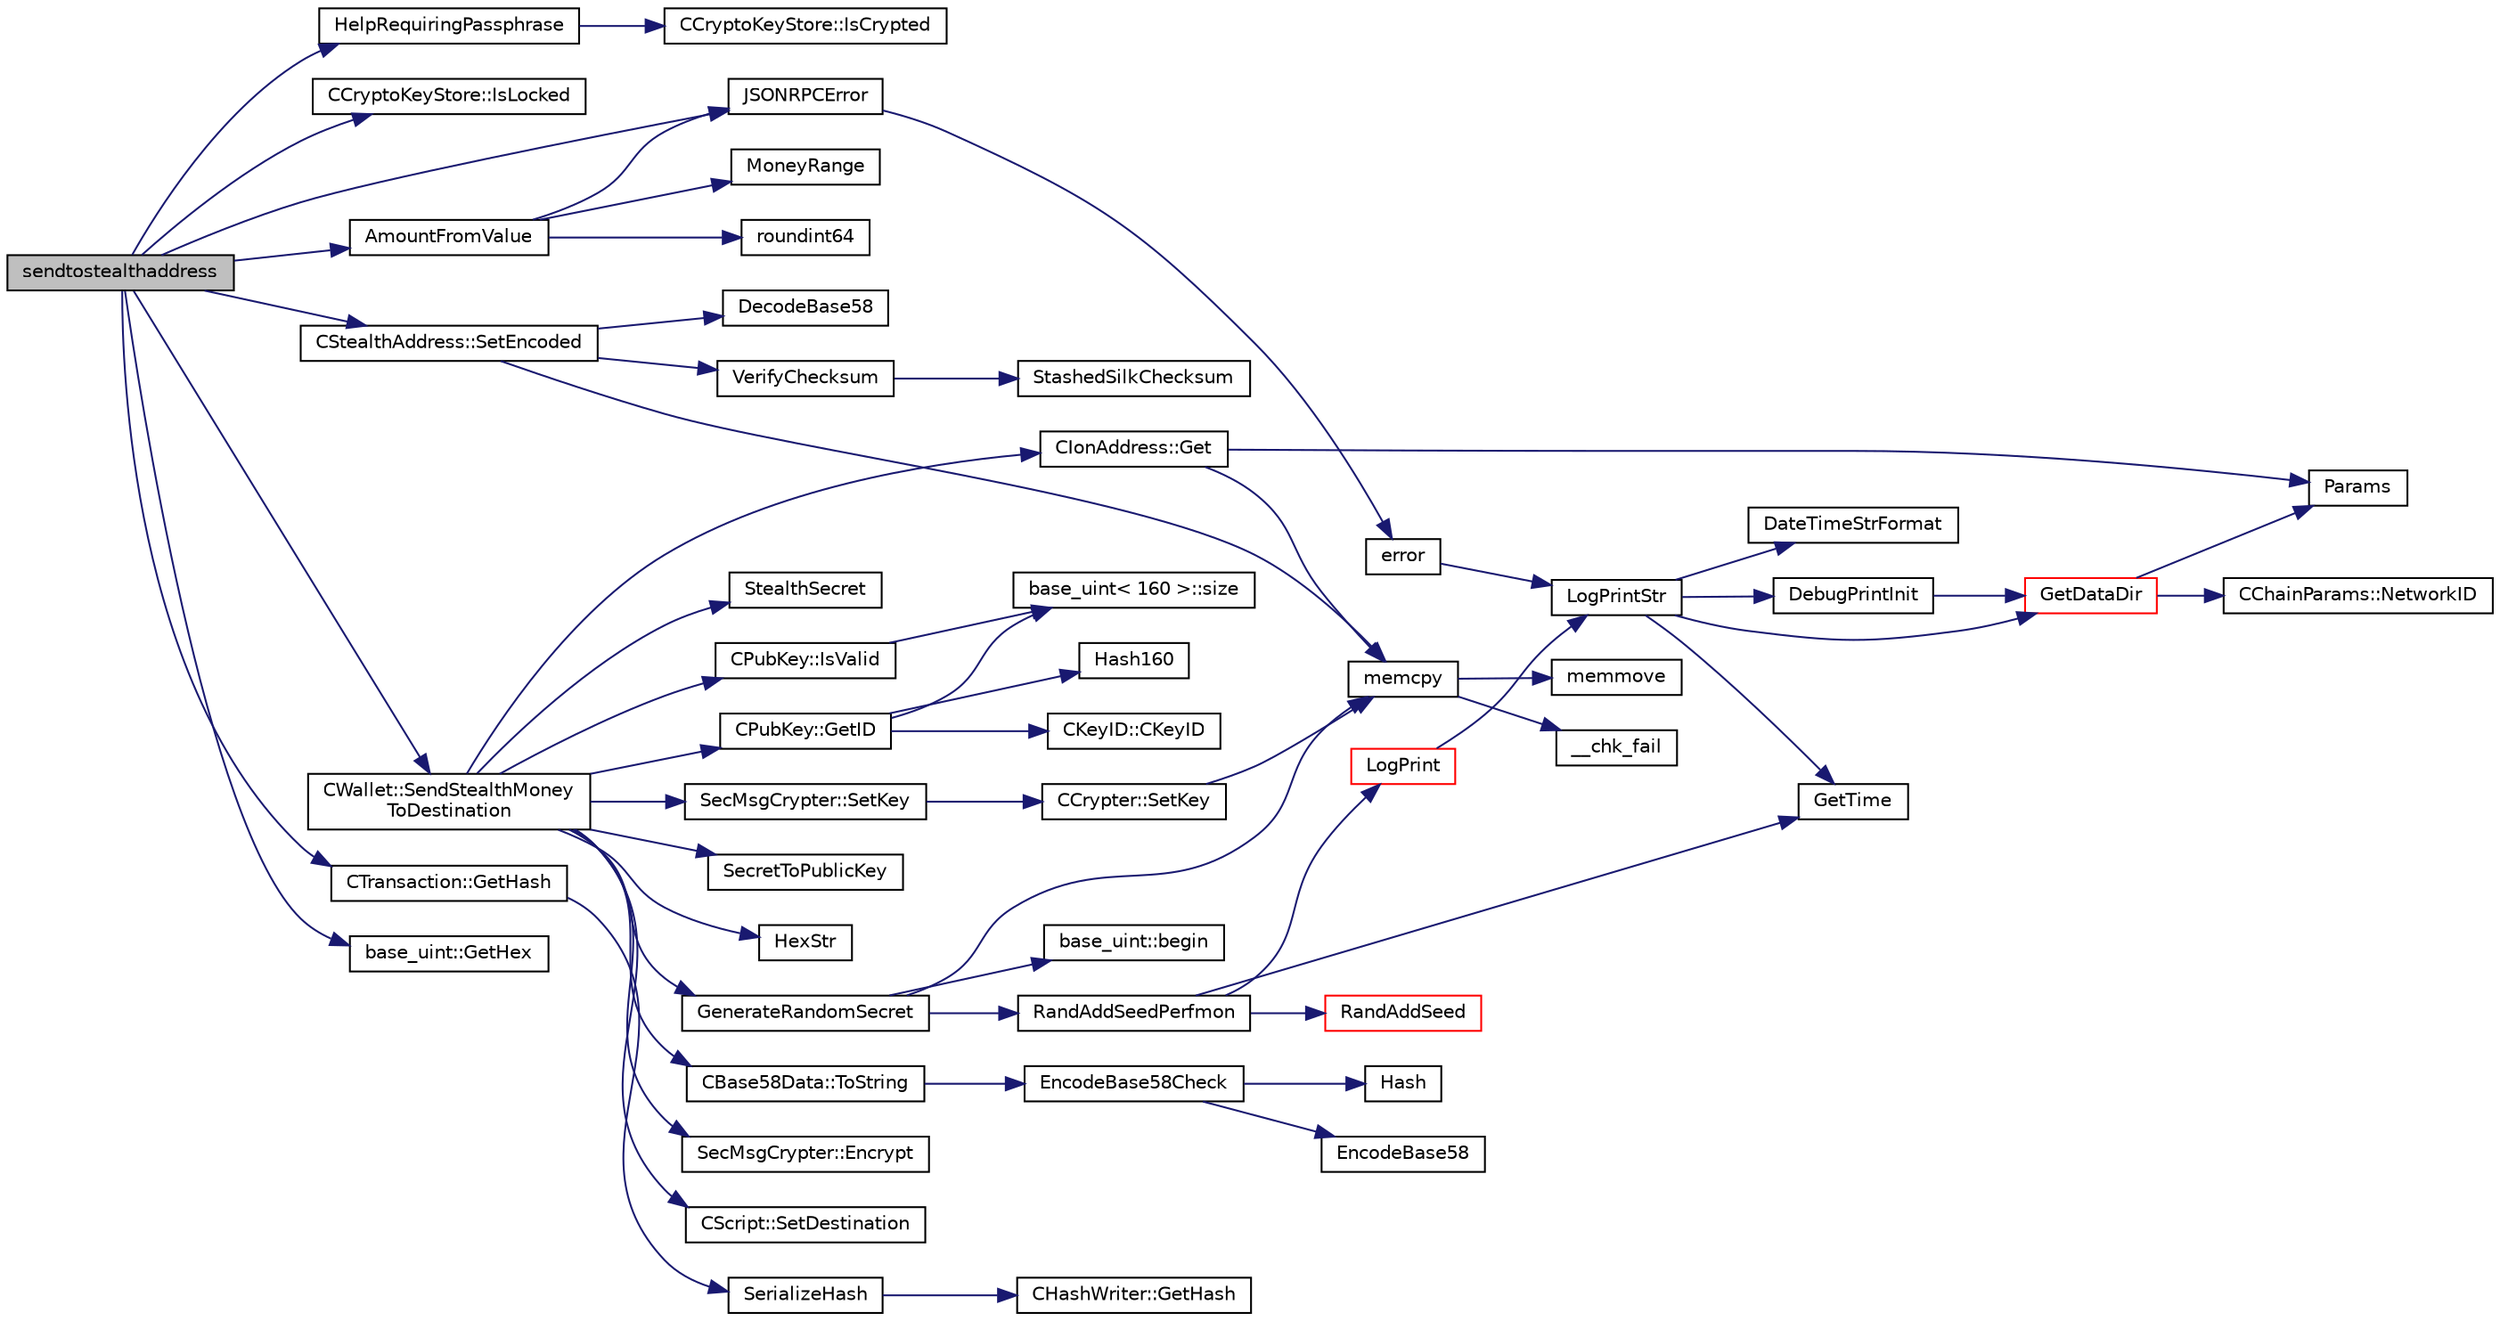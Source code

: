 digraph "sendtostealthaddress"
{
  edge [fontname="Helvetica",fontsize="10",labelfontname="Helvetica",labelfontsize="10"];
  node [fontname="Helvetica",fontsize="10",shape=record];
  rankdir="LR";
  Node2183 [label="sendtostealthaddress",height=0.2,width=0.4,color="black", fillcolor="grey75", style="filled", fontcolor="black"];
  Node2183 -> Node2184 [color="midnightblue",fontsize="10",style="solid",fontname="Helvetica"];
  Node2184 [label="HelpRequiringPassphrase",height=0.2,width=0.4,color="black", fillcolor="white", style="filled",URL="$df/d1d/rpcwallet_8cpp.html#abcfbb0ad9335791f2832c01209b8f12d"];
  Node2184 -> Node2185 [color="midnightblue",fontsize="10",style="solid",fontname="Helvetica"];
  Node2185 [label="CCryptoKeyStore::IsCrypted",height=0.2,width=0.4,color="black", fillcolor="white", style="filled",URL="$db/dad/class_c_crypto_key_store.html#acc8fed44366c98fb481333ca6e867088"];
  Node2183 -> Node2186 [color="midnightblue",fontsize="10",style="solid",fontname="Helvetica"];
  Node2186 [label="CCryptoKeyStore::IsLocked",height=0.2,width=0.4,color="black", fillcolor="white", style="filled",URL="$db/dad/class_c_crypto_key_store.html#a52919fa284a3aa10f1b4bd6018b6dbee"];
  Node2183 -> Node2187 [color="midnightblue",fontsize="10",style="solid",fontname="Helvetica"];
  Node2187 [label="JSONRPCError",height=0.2,width=0.4,color="black", fillcolor="white", style="filled",URL="$d2/d30/rpcprotocol_8cpp.html#a17b1bb111ab339efc951929834766039"];
  Node2187 -> Node2188 [color="midnightblue",fontsize="10",style="solid",fontname="Helvetica"];
  Node2188 [label="error",height=0.2,width=0.4,color="black", fillcolor="white", style="filled",URL="$d8/d3c/util_8h.html#af8985880cf4ef26df0a5aa2ffcb76662"];
  Node2188 -> Node2189 [color="midnightblue",fontsize="10",style="solid",fontname="Helvetica"];
  Node2189 [label="LogPrintStr",height=0.2,width=0.4,color="black", fillcolor="white", style="filled",URL="$d8/d3c/util_8h.html#afd4c3002b2797c0560adddb6af3ca1da"];
  Node2189 -> Node2190 [color="midnightblue",fontsize="10",style="solid",fontname="Helvetica"];
  Node2190 [label="DebugPrintInit",height=0.2,width=0.4,color="black", fillcolor="white", style="filled",URL="$df/d2d/util_8cpp.html#a751ff5f21d880737811136b5e0bcea12"];
  Node2190 -> Node2191 [color="midnightblue",fontsize="10",style="solid",fontname="Helvetica"];
  Node2191 [label="GetDataDir",height=0.2,width=0.4,color="red", fillcolor="white", style="filled",URL="$df/d2d/util_8cpp.html#ab83866a054745d4b30a3948a1b44beba"];
  Node2191 -> Node2192 [color="midnightblue",fontsize="10",style="solid",fontname="Helvetica"];
  Node2192 [label="Params",height=0.2,width=0.4,color="black", fillcolor="white", style="filled",URL="$df/dbf/chainparams_8cpp.html#ace5c5b706d71a324a417dd2db394fd4a",tooltip="Return the currently selected parameters. "];
  Node2191 -> Node2193 [color="midnightblue",fontsize="10",style="solid",fontname="Helvetica"];
  Node2193 [label="CChainParams::NetworkID",height=0.2,width=0.4,color="black", fillcolor="white", style="filled",URL="$d1/d4f/class_c_chain_params.html#a90dc493ec0c0325c98c3ac06eb99862b"];
  Node2189 -> Node2191 [color="midnightblue",fontsize="10",style="solid",fontname="Helvetica"];
  Node2189 -> Node2196 [color="midnightblue",fontsize="10",style="solid",fontname="Helvetica"];
  Node2196 [label="DateTimeStrFormat",height=0.2,width=0.4,color="black", fillcolor="white", style="filled",URL="$df/d2d/util_8cpp.html#a749bc6776c8ec72d7c5e4dea56aee415"];
  Node2189 -> Node2197 [color="midnightblue",fontsize="10",style="solid",fontname="Helvetica"];
  Node2197 [label="GetTime",height=0.2,width=0.4,color="black", fillcolor="white", style="filled",URL="$df/d2d/util_8cpp.html#a46fac5fba8ba905b5f9acb364f5d8c6f"];
  Node2183 -> Node2198 [color="midnightblue",fontsize="10",style="solid",fontname="Helvetica"];
  Node2198 [label="AmountFromValue",height=0.2,width=0.4,color="black", fillcolor="white", style="filled",URL="$d6/d76/rpcserver_8cpp.html#a24a3c6bbc75f2c852a8e7a00df4b2970"];
  Node2198 -> Node2187 [color="midnightblue",fontsize="10",style="solid",fontname="Helvetica"];
  Node2198 -> Node2199 [color="midnightblue",fontsize="10",style="solid",fontname="Helvetica"];
  Node2199 [label="roundint64",height=0.2,width=0.4,color="black", fillcolor="white", style="filled",URL="$d8/d3c/util_8h.html#a27346c9c6df4174d2fa64b798b98eff5"];
  Node2198 -> Node2200 [color="midnightblue",fontsize="10",style="solid",fontname="Helvetica"];
  Node2200 [label="MoneyRange",height=0.2,width=0.4,color="black", fillcolor="white", style="filled",URL="$dd/d2f/amount_8h.html#a12db56a9a1c931941f0943ecbb278aae"];
  Node2183 -> Node2201 [color="midnightblue",fontsize="10",style="solid",fontname="Helvetica"];
  Node2201 [label="CStealthAddress::SetEncoded",height=0.2,width=0.4,color="black", fillcolor="white", style="filled",URL="$d6/d37/class_c_stealth_address.html#aa3f4655dced125bf698c208b6e7ac4b8"];
  Node2201 -> Node2202 [color="midnightblue",fontsize="10",style="solid",fontname="Helvetica"];
  Node2202 [label="DecodeBase58",height=0.2,width=0.4,color="black", fillcolor="white", style="filled",URL="$db/d9c/base58_8cpp.html#a0f74d1d6e7e982cad4b0e538acea4538",tooltip="Decode a base58-encoded string (psz) into a byte vector (vchRet). "];
  Node2201 -> Node2203 [color="midnightblue",fontsize="10",style="solid",fontname="Helvetica"];
  Node2203 [label="VerifyChecksum",height=0.2,width=0.4,color="black", fillcolor="white", style="filled",URL="$db/d2d/stealth_8cpp.html#a5ff6f6775db5f747f5088c7ef8264b74"];
  Node2203 -> Node2204 [color="midnightblue",fontsize="10",style="solid",fontname="Helvetica"];
  Node2204 [label="StashedSilkChecksum",height=0.2,width=0.4,color="black", fillcolor="white", style="filled",URL="$db/d2d/stealth_8cpp.html#abb79a3b98a10b85daf3f3ff35c1cbfa8"];
  Node2201 -> Node2205 [color="midnightblue",fontsize="10",style="solid",fontname="Helvetica"];
  Node2205 [label="memcpy",height=0.2,width=0.4,color="black", fillcolor="white", style="filled",URL="$d5/d9f/glibc__compat_8cpp.html#a0f46826ab0466591e136db24394923cf"];
  Node2205 -> Node2206 [color="midnightblue",fontsize="10",style="solid",fontname="Helvetica"];
  Node2206 [label="memmove",height=0.2,width=0.4,color="black", fillcolor="white", style="filled",URL="$d5/d9f/glibc__compat_8cpp.html#a9778d49e9029dd75bc53ecbbf9f5e9a1"];
  Node2205 -> Node2207 [color="midnightblue",fontsize="10",style="solid",fontname="Helvetica"];
  Node2207 [label="__chk_fail",height=0.2,width=0.4,color="black", fillcolor="white", style="filled",URL="$d5/d9f/glibc__compat_8cpp.html#a424ac71631da5ada2976630ff67051d1"];
  Node2183 -> Node2208 [color="midnightblue",fontsize="10",style="solid",fontname="Helvetica"];
  Node2208 [label="CWallet::SendStealthMoney\lToDestination",height=0.2,width=0.4,color="black", fillcolor="white", style="filled",URL="$d2/de5/class_c_wallet.html#afce932bf3aa678046ab75eccff004858"];
  Node2208 -> Node2209 [color="midnightblue",fontsize="10",style="solid",fontname="Helvetica"];
  Node2209 [label="GenerateRandomSecret",height=0.2,width=0.4,color="black", fillcolor="white", style="filled",URL="$db/d2d/stealth_8cpp.html#ab09bf0ded4faa17a866c79087b0b20a8"];
  Node2209 -> Node2210 [color="midnightblue",fontsize="10",style="solid",fontname="Helvetica"];
  Node2210 [label="RandAddSeedPerfmon",height=0.2,width=0.4,color="black", fillcolor="white", style="filled",URL="$df/d2d/util_8cpp.html#a786af12a87491f8dc24351d93b9833b6"];
  Node2210 -> Node2211 [color="midnightblue",fontsize="10",style="solid",fontname="Helvetica"];
  Node2211 [label="RandAddSeed",height=0.2,width=0.4,color="red", fillcolor="white", style="filled",URL="$df/d2d/util_8cpp.html#ab699fbdf803610a4e2060fd87787f7e0"];
  Node2210 -> Node2197 [color="midnightblue",fontsize="10",style="solid",fontname="Helvetica"];
  Node2210 -> Node2213 [color="midnightblue",fontsize="10",style="solid",fontname="Helvetica"];
  Node2213 [label="LogPrint",height=0.2,width=0.4,color="red", fillcolor="white", style="filled",URL="$d8/d3c/util_8h.html#aab1f837a2366f424bdc996fdf6352171"];
  Node2213 -> Node2189 [color="midnightblue",fontsize="10",style="solid",fontname="Helvetica"];
  Node2209 -> Node2215 [color="midnightblue",fontsize="10",style="solid",fontname="Helvetica"];
  Node2215 [label="base_uint::begin",height=0.2,width=0.4,color="black", fillcolor="white", style="filled",URL="$da/df7/classbase__uint.html#aaa32054bf4e8fbb31d54a75f6065174d"];
  Node2209 -> Node2205 [color="midnightblue",fontsize="10",style="solid",fontname="Helvetica"];
  Node2208 -> Node2216 [color="midnightblue",fontsize="10",style="solid",fontname="Helvetica"];
  Node2216 [label="StealthSecret",height=0.2,width=0.4,color="black", fillcolor="white", style="filled",URL="$db/d2d/stealth_8cpp.html#a855232bf5220ad0159c57e75887a60db"];
  Node2208 -> Node2217 [color="midnightblue",fontsize="10",style="solid",fontname="Helvetica"];
  Node2217 [label="CPubKey::IsValid",height=0.2,width=0.4,color="black", fillcolor="white", style="filled",URL="$da/d4e/class_c_pub_key.html#a4fa94293cf8577fd039b9a133f6c7f30"];
  Node2217 -> Node2218 [color="midnightblue",fontsize="10",style="solid",fontname="Helvetica"];
  Node2218 [label="base_uint\< 160 \>::size",height=0.2,width=0.4,color="black", fillcolor="white", style="filled",URL="$da/df7/classbase__uint.html#a1f49b034e686269601ea89b0319b8004"];
  Node2208 -> Node2219 [color="midnightblue",fontsize="10",style="solid",fontname="Helvetica"];
  Node2219 [label="CPubKey::GetID",height=0.2,width=0.4,color="black", fillcolor="white", style="filled",URL="$da/d4e/class_c_pub_key.html#a2675f7e6f72eff68e7a5227289feb021"];
  Node2219 -> Node2220 [color="midnightblue",fontsize="10",style="solid",fontname="Helvetica"];
  Node2220 [label="CKeyID::CKeyID",height=0.2,width=0.4,color="black", fillcolor="white", style="filled",URL="$dd/d88/class_c_key_i_d.html#a01dbd3c37820a2ffe89d106c6a7cf53d"];
  Node2219 -> Node2221 [color="midnightblue",fontsize="10",style="solid",fontname="Helvetica"];
  Node2221 [label="Hash160",height=0.2,width=0.4,color="black", fillcolor="white", style="filled",URL="$db/dfb/hash_8h.html#a4490f70ddae16e9e48460a0416a48a6b"];
  Node2219 -> Node2218 [color="midnightblue",fontsize="10",style="solid",fontname="Helvetica"];
  Node2208 -> Node2222 [color="midnightblue",fontsize="10",style="solid",fontname="Helvetica"];
  Node2222 [label="SecretToPublicKey",height=0.2,width=0.4,color="black", fillcolor="white", style="filled",URL="$db/d2d/stealth_8cpp.html#a002000940ba18203d651e6d83164c0e7"];
  Node2208 -> Node2223 [color="midnightblue",fontsize="10",style="solid",fontname="Helvetica"];
  Node2223 [label="HexStr",height=0.2,width=0.4,color="black", fillcolor="white", style="filled",URL="$d8/d3c/util_8h.html#ace13a819ca4e98c22847d26b3b357e75"];
  Node2208 -> Node2224 [color="midnightblue",fontsize="10",style="solid",fontname="Helvetica"];
  Node2224 [label="CBase58Data::ToString",height=0.2,width=0.4,color="black", fillcolor="white", style="filled",URL="$d2/d08/class_c_base58_data.html#a7dc91af403ca02694b3247b15604e220"];
  Node2224 -> Node2225 [color="midnightblue",fontsize="10",style="solid",fontname="Helvetica"];
  Node2225 [label="EncodeBase58Check",height=0.2,width=0.4,color="black", fillcolor="white", style="filled",URL="$db/d9c/base58_8cpp.html#ace9a5807ee51604f33044339f073ec76",tooltip="Encode a byte vector into a base58-encoded string, including checksum. "];
  Node2225 -> Node2226 [color="midnightblue",fontsize="10",style="solid",fontname="Helvetica"];
  Node2226 [label="Hash",height=0.2,width=0.4,color="black", fillcolor="white", style="filled",URL="$db/dfb/hash_8h.html#ab3f6c437460137530d86e09c2c102e99"];
  Node2225 -> Node2227 [color="midnightblue",fontsize="10",style="solid",fontname="Helvetica"];
  Node2227 [label="EncodeBase58",height=0.2,width=0.4,color="black", fillcolor="white", style="filled",URL="$db/d9c/base58_8cpp.html#a8d6f0e9d5df175b4966dcede31dc90ad",tooltip="Encode a byte sequence as a base58-encoded string. "];
  Node2208 -> Node2228 [color="midnightblue",fontsize="10",style="solid",fontname="Helvetica"];
  Node2228 [label="SecMsgCrypter::SetKey",height=0.2,width=0.4,color="black", fillcolor="white", style="filled",URL="$dc/dd6/class_sec_msg_crypter.html#a16056670b845c1e9fc28232feee9efd5"];
  Node2228 -> Node2229 [color="midnightblue",fontsize="10",style="solid",fontname="Helvetica"];
  Node2229 [label="CCrypter::SetKey",height=0.2,width=0.4,color="black", fillcolor="white", style="filled",URL="$d7/d89/class_c_crypter.html#a0d948dd4796e2420e1dd9c1ddbf7974e"];
  Node2229 -> Node2205 [color="midnightblue",fontsize="10",style="solid",fontname="Helvetica"];
  Node2208 -> Node2230 [color="midnightblue",fontsize="10",style="solid",fontname="Helvetica"];
  Node2230 [label="SecMsgCrypter::Encrypt",height=0.2,width=0.4,color="black", fillcolor="white", style="filled",URL="$dc/dd6/class_sec_msg_crypter.html#abcd38cca1e7e04486ea959d71465da09"];
  Node2208 -> Node2231 [color="midnightblue",fontsize="10",style="solid",fontname="Helvetica"];
  Node2231 [label="CScript::SetDestination",height=0.2,width=0.4,color="black", fillcolor="white", style="filled",URL="$d9/d4b/class_c_script.html#ad1b5a9077241aa06116040c4f1b7c31e"];
  Node2208 -> Node2232 [color="midnightblue",fontsize="10",style="solid",fontname="Helvetica"];
  Node2232 [label="CIonAddress::Get",height=0.2,width=0.4,color="black", fillcolor="white", style="filled",URL="$d1/de4/class_c_ion_address.html#aa70f9899f0a3cf37e4a87483db5cf99d"];
  Node2232 -> Node2205 [color="midnightblue",fontsize="10",style="solid",fontname="Helvetica"];
  Node2232 -> Node2192 [color="midnightblue",fontsize="10",style="solid",fontname="Helvetica"];
  Node2183 -> Node2233 [color="midnightblue",fontsize="10",style="solid",fontname="Helvetica"];
  Node2233 [label="CTransaction::GetHash",height=0.2,width=0.4,color="black", fillcolor="white", style="filled",URL="$df/d43/class_c_transaction.html#a0b46d80e82ca324e82c2ce3fc1492bfa"];
  Node2233 -> Node2234 [color="midnightblue",fontsize="10",style="solid",fontname="Helvetica"];
  Node2234 [label="SerializeHash",height=0.2,width=0.4,color="black", fillcolor="white", style="filled",URL="$db/dfb/hash_8h.html#a6de694e43f17c62025c6883965b65e63"];
  Node2234 -> Node2235 [color="midnightblue",fontsize="10",style="solid",fontname="Helvetica"];
  Node2235 [label="CHashWriter::GetHash",height=0.2,width=0.4,color="black", fillcolor="white", style="filled",URL="$d2/def/class_c_hash_writer.html#ae94a937211502eabf19477630090093a"];
  Node2183 -> Node2236 [color="midnightblue",fontsize="10",style="solid",fontname="Helvetica"];
  Node2236 [label="base_uint::GetHex",height=0.2,width=0.4,color="black", fillcolor="white", style="filled",URL="$da/df7/classbase__uint.html#ae5e7b7481de91ebead20eebd5d685441"];
}
